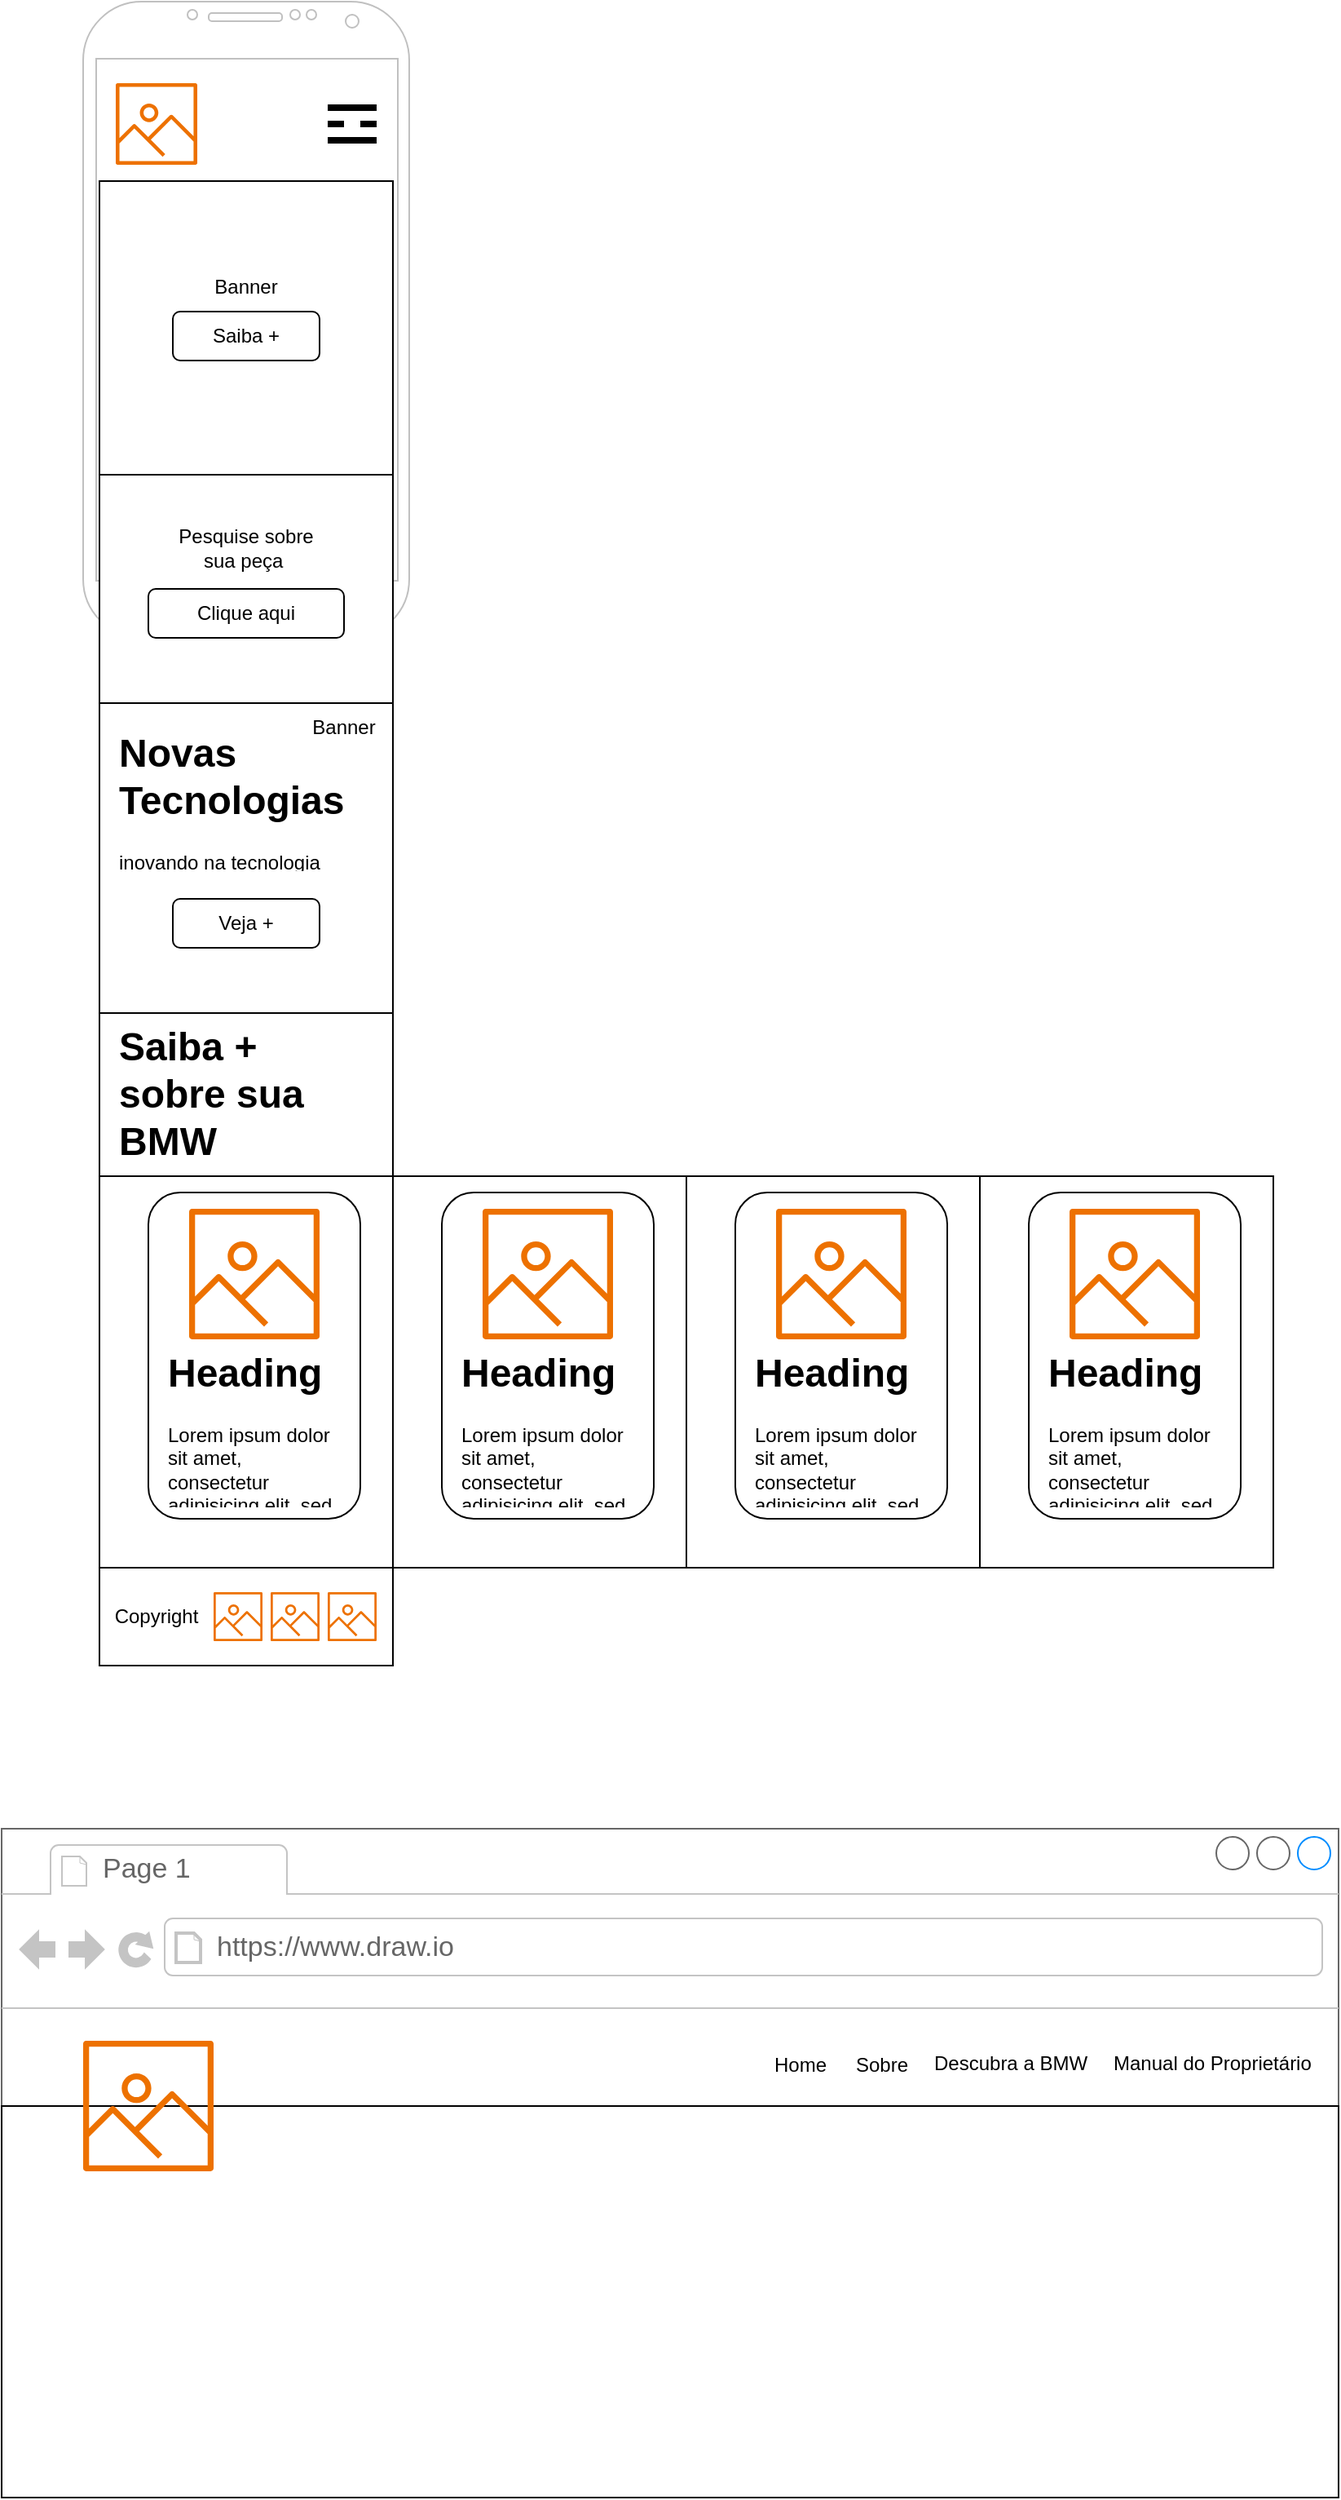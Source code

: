 <mxfile version="24.0.7" type="device">
  <diagram name="Página-1" id="pvVYhp7T_eQyFj-rhW5i">
    <mxGraphModel dx="1354" dy="638" grid="1" gridSize="10" guides="1" tooltips="1" connect="1" arrows="1" fold="1" page="1" pageScale="1" pageWidth="827" pageHeight="1169" math="0" shadow="0">
      <root>
        <mxCell id="0" />
        <mxCell id="1" parent="0" />
        <mxCell id="E532Ht6dsTOZhUJuyHeX-45" value="" style="rounded=0;whiteSpace=wrap;html=1;" parent="1" vertex="1">
          <mxGeometry x="60" y="450" width="180" height="190" as="geometry" />
        </mxCell>
        <mxCell id="E532Ht6dsTOZhUJuyHeX-62" value="" style="rounded=0;whiteSpace=wrap;html=1;" parent="1" vertex="1">
          <mxGeometry x="240" y="740" width="180" height="240" as="geometry" />
        </mxCell>
        <mxCell id="E532Ht6dsTOZhUJuyHeX-40" value="" style="whiteSpace=wrap;html=1;aspect=fixed;" parent="1" vertex="1">
          <mxGeometry x="60" y="130" width="180" height="180" as="geometry" />
        </mxCell>
        <mxCell id="E532Ht6dsTOZhUJuyHeX-1" value="" style="verticalLabelPosition=bottom;verticalAlign=top;html=1;shadow=0;dashed=0;strokeWidth=1;shape=mxgraph.android.phone2;strokeColor=#c0c0c0;" parent="1" vertex="1">
          <mxGeometry x="50" y="20" width="200" height="390" as="geometry" />
        </mxCell>
        <mxCell id="E532Ht6dsTOZhUJuyHeX-3" value="" style="sketch=0;outlineConnect=0;fontColor=#232F3E;gradientColor=none;fillColor=#ED7100;strokeColor=none;dashed=0;verticalLabelPosition=bottom;verticalAlign=top;align=center;html=1;fontSize=12;fontStyle=0;aspect=fixed;pointerEvents=1;shape=mxgraph.aws4.container_registry_image;" parent="1" vertex="1">
          <mxGeometry x="70" y="70" width="50" height="50" as="geometry" />
        </mxCell>
        <mxCell id="E532Ht6dsTOZhUJuyHeX-18" value="Saiba +" style="rounded=1;whiteSpace=wrap;html=1;" parent="1" vertex="1">
          <mxGeometry x="105" y="210" width="90" height="30" as="geometry" />
        </mxCell>
        <mxCell id="E532Ht6dsTOZhUJuyHeX-36" value="" style="line;strokeWidth=4;html=1;perimeter=backbonePerimeter;points=[];outlineConnect=0;" parent="1" vertex="1">
          <mxGeometry x="200" y="80" width="30" height="10" as="geometry" />
        </mxCell>
        <mxCell id="E532Ht6dsTOZhUJuyHeX-37" value="" style="line;strokeWidth=4;html=1;perimeter=backbonePerimeter;points=[];outlineConnect=0;" parent="1" vertex="1">
          <mxGeometry x="200" y="100" width="30" height="10" as="geometry" />
        </mxCell>
        <mxCell id="E532Ht6dsTOZhUJuyHeX-38" value="" style="line;strokeWidth=4;html=1;perimeter=backbonePerimeter;points=[];outlineConnect=0;" parent="1" vertex="1">
          <mxGeometry x="220" y="90" width="10" height="10" as="geometry" />
        </mxCell>
        <mxCell id="E532Ht6dsTOZhUJuyHeX-39" value="" style="line;strokeWidth=4;html=1;perimeter=backbonePerimeter;points=[];outlineConnect=0;" parent="1" vertex="1">
          <mxGeometry x="200" y="90" width="10" height="10" as="geometry" />
        </mxCell>
        <mxCell id="E532Ht6dsTOZhUJuyHeX-41" value="Banner" style="text;html=1;align=center;verticalAlign=middle;whiteSpace=wrap;rounded=0;" parent="1" vertex="1">
          <mxGeometry x="120" y="180" width="60" height="30" as="geometry" />
        </mxCell>
        <mxCell id="E532Ht6dsTOZhUJuyHeX-42" value="" style="rounded=0;whiteSpace=wrap;html=1;" parent="1" vertex="1">
          <mxGeometry x="60" y="310" width="180" height="140" as="geometry" />
        </mxCell>
        <mxCell id="E532Ht6dsTOZhUJuyHeX-7" value="&lt;h1 style=&quot;margin-top: 0px;&quot;&gt;Novas Tecnologias&lt;/h1&gt;&lt;p&gt;inovando na tecnologia&lt;/p&gt;" style="text;html=1;whiteSpace=wrap;overflow=hidden;rounded=0;" parent="1" vertex="1">
          <mxGeometry x="70" y="460" width="150" height="90" as="geometry" />
        </mxCell>
        <mxCell id="E532Ht6dsTOZhUJuyHeX-43" value="Banner" style="text;html=1;align=center;verticalAlign=middle;whiteSpace=wrap;rounded=0;" parent="1" vertex="1">
          <mxGeometry x="180" y="450" width="60" height="30" as="geometry" />
        </mxCell>
        <mxCell id="E532Ht6dsTOZhUJuyHeX-44" value="Veja +" style="rounded=1;whiteSpace=wrap;html=1;" parent="1" vertex="1">
          <mxGeometry x="105" y="570" width="90" height="30" as="geometry" />
        </mxCell>
        <mxCell id="E532Ht6dsTOZhUJuyHeX-48" value="Pesquise sobre sua peça&amp;nbsp;" style="text;html=1;align=center;verticalAlign=middle;whiteSpace=wrap;rounded=0;" parent="1" vertex="1">
          <mxGeometry x="105" y="330" width="90" height="50" as="geometry" />
        </mxCell>
        <mxCell id="E532Ht6dsTOZhUJuyHeX-49" value="Clique aqui" style="rounded=1;whiteSpace=wrap;html=1;" parent="1" vertex="1">
          <mxGeometry x="90" y="380" width="120" height="30" as="geometry" />
        </mxCell>
        <mxCell id="E532Ht6dsTOZhUJuyHeX-51" value="" style="rounded=0;whiteSpace=wrap;html=1;" parent="1" vertex="1">
          <mxGeometry x="60" y="640" width="180" height="100" as="geometry" />
        </mxCell>
        <mxCell id="E532Ht6dsTOZhUJuyHeX-52" value="&lt;h1 style=&quot;margin-top: 0px;&quot;&gt;&lt;span style=&quot;background-color: initial;&quot;&gt;Saiba + sobre sua BMW&lt;/span&gt;&lt;br&gt;&lt;/h1&gt;" style="text;html=1;whiteSpace=wrap;overflow=hidden;rounded=0;" parent="1" vertex="1">
          <mxGeometry x="70" y="640" width="150" height="90" as="geometry" />
        </mxCell>
        <mxCell id="E532Ht6dsTOZhUJuyHeX-53" style="edgeStyle=orthogonalEdgeStyle;rounded=0;orthogonalLoop=1;jettySize=auto;html=1;exitX=0.5;exitY=1;exitDx=0;exitDy=0;" parent="1" source="E532Ht6dsTOZhUJuyHeX-51" target="E532Ht6dsTOZhUJuyHeX-51" edge="1">
          <mxGeometry relative="1" as="geometry" />
        </mxCell>
        <mxCell id="E532Ht6dsTOZhUJuyHeX-54" style="edgeStyle=orthogonalEdgeStyle;rounded=0;orthogonalLoop=1;jettySize=auto;html=1;exitX=0.5;exitY=1;exitDx=0;exitDy=0;" parent="1" source="E532Ht6dsTOZhUJuyHeX-51" target="E532Ht6dsTOZhUJuyHeX-51" edge="1">
          <mxGeometry relative="1" as="geometry" />
        </mxCell>
        <mxCell id="E532Ht6dsTOZhUJuyHeX-55" value="" style="rounded=0;whiteSpace=wrap;html=1;" parent="1" vertex="1">
          <mxGeometry x="60" y="740" width="180" height="240" as="geometry" />
        </mxCell>
        <mxCell id="E532Ht6dsTOZhUJuyHeX-57" value="" style="rounded=1;whiteSpace=wrap;html=1;" parent="1" vertex="1">
          <mxGeometry x="90" y="750" width="130" height="200" as="geometry" />
        </mxCell>
        <mxCell id="E532Ht6dsTOZhUJuyHeX-56" value="" style="sketch=0;outlineConnect=0;fontColor=#232F3E;gradientColor=none;fillColor=#ED7100;strokeColor=none;dashed=0;verticalLabelPosition=bottom;verticalAlign=top;align=center;html=1;fontSize=12;fontStyle=0;aspect=fixed;pointerEvents=1;shape=mxgraph.aws4.container_registry_image;" parent="1" vertex="1">
          <mxGeometry x="115" y="760" width="80" height="80" as="geometry" />
        </mxCell>
        <mxCell id="E532Ht6dsTOZhUJuyHeX-58" value="&lt;h1 style=&quot;margin-top: 0px;&quot;&gt;Heading&lt;/h1&gt;&lt;p&gt;Lorem ipsum dolor sit amet, consectetur adipisicing elit, sed do eiusmod tempor incididunt ut labore et dolore magna aliqua.&lt;/p&gt;" style="text;html=1;whiteSpace=wrap;overflow=hidden;rounded=0;" parent="1" vertex="1">
          <mxGeometry x="100" y="840" width="110" height="100" as="geometry" />
        </mxCell>
        <mxCell id="E532Ht6dsTOZhUJuyHeX-59" value="" style="rounded=1;whiteSpace=wrap;html=1;" parent="1" vertex="1">
          <mxGeometry x="270" y="750" width="130" height="200" as="geometry" />
        </mxCell>
        <mxCell id="E532Ht6dsTOZhUJuyHeX-60" value="" style="sketch=0;outlineConnect=0;fontColor=#232F3E;gradientColor=none;fillColor=#ED7100;strokeColor=none;dashed=0;verticalLabelPosition=bottom;verticalAlign=top;align=center;html=1;fontSize=12;fontStyle=0;aspect=fixed;pointerEvents=1;shape=mxgraph.aws4.container_registry_image;" parent="1" vertex="1">
          <mxGeometry x="295" y="760" width="80" height="80" as="geometry" />
        </mxCell>
        <mxCell id="E532Ht6dsTOZhUJuyHeX-61" value="&lt;h1 style=&quot;margin-top: 0px;&quot;&gt;Heading&lt;/h1&gt;&lt;p&gt;Lorem ipsum dolor sit amet, consectetur adipisicing elit, sed do eiusmod tempor incididunt ut labore et dolore magna aliqua.&lt;/p&gt;" style="text;html=1;whiteSpace=wrap;overflow=hidden;rounded=0;" parent="1" vertex="1">
          <mxGeometry x="280" y="840" width="110" height="100" as="geometry" />
        </mxCell>
        <mxCell id="E532Ht6dsTOZhUJuyHeX-63" value="" style="rounded=0;whiteSpace=wrap;html=1;" parent="1" vertex="1">
          <mxGeometry x="420" y="740" width="180" height="240" as="geometry" />
        </mxCell>
        <mxCell id="E532Ht6dsTOZhUJuyHeX-64" value="" style="rounded=1;whiteSpace=wrap;html=1;" parent="1" vertex="1">
          <mxGeometry x="450" y="750" width="130" height="200" as="geometry" />
        </mxCell>
        <mxCell id="E532Ht6dsTOZhUJuyHeX-65" value="" style="sketch=0;outlineConnect=0;fontColor=#232F3E;gradientColor=none;fillColor=#ED7100;strokeColor=none;dashed=0;verticalLabelPosition=bottom;verticalAlign=top;align=center;html=1;fontSize=12;fontStyle=0;aspect=fixed;pointerEvents=1;shape=mxgraph.aws4.container_registry_image;" parent="1" vertex="1">
          <mxGeometry x="475" y="760" width="80" height="80" as="geometry" />
        </mxCell>
        <mxCell id="E532Ht6dsTOZhUJuyHeX-66" value="&lt;h1 style=&quot;margin-top: 0px;&quot;&gt;Heading&lt;/h1&gt;&lt;p&gt;Lorem ipsum dolor sit amet, consectetur adipisicing elit, sed do eiusmod tempor incididunt ut labore et dolore magna aliqua.&lt;/p&gt;" style="text;html=1;whiteSpace=wrap;overflow=hidden;rounded=0;" parent="1" vertex="1">
          <mxGeometry x="460" y="840" width="110" height="100" as="geometry" />
        </mxCell>
        <mxCell id="E532Ht6dsTOZhUJuyHeX-67" value="" style="rounded=0;whiteSpace=wrap;html=1;" parent="1" vertex="1">
          <mxGeometry x="600" y="740" width="180" height="240" as="geometry" />
        </mxCell>
        <mxCell id="E532Ht6dsTOZhUJuyHeX-68" value="" style="rounded=1;whiteSpace=wrap;html=1;" parent="1" vertex="1">
          <mxGeometry x="630" y="750" width="130" height="200" as="geometry" />
        </mxCell>
        <mxCell id="E532Ht6dsTOZhUJuyHeX-69" value="" style="sketch=0;outlineConnect=0;fontColor=#232F3E;gradientColor=none;fillColor=#ED7100;strokeColor=none;dashed=0;verticalLabelPosition=bottom;verticalAlign=top;align=center;html=1;fontSize=12;fontStyle=0;aspect=fixed;pointerEvents=1;shape=mxgraph.aws4.container_registry_image;" parent="1" vertex="1">
          <mxGeometry x="655" y="760" width="80" height="80" as="geometry" />
        </mxCell>
        <mxCell id="E532Ht6dsTOZhUJuyHeX-70" value="&lt;h1 style=&quot;margin-top: 0px;&quot;&gt;Heading&lt;/h1&gt;&lt;p&gt;Lorem ipsum dolor sit amet, consectetur adipisicing elit, sed do eiusmod tempor incididunt ut labore et dolore magna aliqua.&lt;/p&gt;" style="text;html=1;whiteSpace=wrap;overflow=hidden;rounded=0;" parent="1" vertex="1">
          <mxGeometry x="640" y="840" width="110" height="100" as="geometry" />
        </mxCell>
        <mxCell id="E532Ht6dsTOZhUJuyHeX-71" value="" style="strokeWidth=1;shadow=0;dashed=0;align=center;html=1;shape=mxgraph.mockup.containers.browserWindow;rSize=0;strokeColor=#666666;strokeColor2=#008cff;strokeColor3=#c4c4c4;mainText=,;recursiveResize=0;" parent="1" vertex="1">
          <mxGeometry y="1140" width="820" height="410" as="geometry" />
        </mxCell>
        <mxCell id="E532Ht6dsTOZhUJuyHeX-81" value="" style="rounded=0;whiteSpace=wrap;html=1;" parent="E532Ht6dsTOZhUJuyHeX-71" vertex="1">
          <mxGeometry y="170" width="820" height="240" as="geometry" />
        </mxCell>
        <mxCell id="E532Ht6dsTOZhUJuyHeX-72" value="Page 1" style="strokeWidth=1;shadow=0;dashed=0;align=center;html=1;shape=mxgraph.mockup.containers.anchor;fontSize=17;fontColor=#666666;align=left;whiteSpace=wrap;" parent="E532Ht6dsTOZhUJuyHeX-71" vertex="1">
          <mxGeometry x="60" y="12" width="110" height="26" as="geometry" />
        </mxCell>
        <mxCell id="E532Ht6dsTOZhUJuyHeX-73" value="https://www.draw.io" style="strokeWidth=1;shadow=0;dashed=0;align=center;html=1;shape=mxgraph.mockup.containers.anchor;rSize=0;fontSize=17;fontColor=#666666;align=left;" parent="E532Ht6dsTOZhUJuyHeX-71" vertex="1">
          <mxGeometry x="130" y="60" width="250" height="26" as="geometry" />
        </mxCell>
        <mxCell id="E532Ht6dsTOZhUJuyHeX-80" value="" style="sketch=0;outlineConnect=0;fontColor=#232F3E;gradientColor=none;fillColor=#ED7100;strokeColor=none;dashed=0;verticalLabelPosition=bottom;verticalAlign=top;align=center;html=1;fontSize=12;fontStyle=0;aspect=fixed;pointerEvents=1;shape=mxgraph.aws4.container_registry_image;" parent="E532Ht6dsTOZhUJuyHeX-71" vertex="1">
          <mxGeometry x="50" y="130" width="80" height="80" as="geometry" />
        </mxCell>
        <mxCell id="E532Ht6dsTOZhUJuyHeX-83" value="Home" style="text;html=1;align=center;verticalAlign=middle;whiteSpace=wrap;rounded=0;" parent="E532Ht6dsTOZhUJuyHeX-71" vertex="1">
          <mxGeometry x="460" y="130" width="60" height="30" as="geometry" />
        </mxCell>
        <mxCell id="E532Ht6dsTOZhUJuyHeX-84" value="Sob&lt;span style=&quot;text-wrap: nowrap; color: rgba(0, 0, 0, 0); font-family: monospace; font-size: 0px; text-align: start;&quot;&gt;%3CmxGraphModel%3E%3Croot%3E%3CmxCell%20id%3D%220%22%2F%3E%3CmxCell%20id%3D%221%22%20parent%3D%220%22%2F%3E%3CmxCell%20id%3D%222%22%20value%3D%22Home%22%20style%3D%22text%3Bhtml%3D1%3Balign%3Dcenter%3BverticalAlign%3Dmiddle%3BwhiteSpace%3Dwrap%3Brounded%3D0%3B%22%20vertex%3D%221%22%20parent%3D%221%22%3E%3CmxGeometry%20x%3D%22470%22%20y%3D%221270%22%20width%3D%2260%22%20height%3D%2230%22%20as%3D%22geometry%22%2F%3E%3C%2FmxCell%3E%3C%2Froot%3E%3C%2FmxGraphModel%3E&lt;/span&gt;re&lt;span style=&quot;text-wrap: nowrap; color: rgba(0, 0, 0, 0); font-family: monospace; font-size: 0px; text-align: start;&quot;&gt;%3CmxGraphModel%3E%3Croot%3E%3CmxCell%20id%3D%220%22%2F%3E%3CmxCell%20id%3D%221%22%20parent%3D%220%22%2F%3E%3CmxCell%20id%3D%222%22%20value%3D%22Home%22%20style%3D%22text%3Bhtml%3D1%3Balign%3Dcenter%3BverticalAlign%3Dmiddle%3BwhiteSpace%3Dwrap%3Brounded%3D0%3B%22%20vertex%3D%221%22%20parent%3D%221%22%3E%3CmxGeometry%20x%3D%22470%22%20y%3D%221270%22%20width%3D%2260%22%20height%3D%2230%22%20as%3D%22geometry%22%2F%3E%3C%2FmxCell%3E%3C%2Froot%3E%3C%2FmxGraphModel%3E&lt;/span&gt;" style="text;html=1;align=center;verticalAlign=middle;whiteSpace=wrap;rounded=0;" parent="E532Ht6dsTOZhUJuyHeX-71" vertex="1">
          <mxGeometry x="510" y="130" width="60" height="30" as="geometry" />
        </mxCell>
        <mxCell id="E532Ht6dsTOZhUJuyHeX-85" value="&lt;div style=&quot;text-align: center;&quot;&gt;&lt;span style=&quot;background-color: initial;&quot;&gt;Descubra a BMW&lt;/span&gt;&lt;/div&gt;" style="text;whiteSpace=wrap;html=1;" parent="E532Ht6dsTOZhUJuyHeX-71" vertex="1">
          <mxGeometry x="570" y="130" width="100" height="40" as="geometry" />
        </mxCell>
        <mxCell id="E532Ht6dsTOZhUJuyHeX-86" value="&lt;div style=&quot;text-align: center;&quot;&gt;&lt;span style=&quot;background-color: initial;&quot;&gt;Manual do Proprietário&lt;/span&gt;&lt;/div&gt;" style="text;whiteSpace=wrap;html=1;" parent="E532Ht6dsTOZhUJuyHeX-71" vertex="1">
          <mxGeometry x="680" y="130" width="130" height="40" as="geometry" />
        </mxCell>
        <mxCell id="E532Ht6dsTOZhUJuyHeX-74" value="" style="rounded=0;whiteSpace=wrap;html=1;" parent="1" vertex="1">
          <mxGeometry x="60" y="980" width="180" height="60" as="geometry" />
        </mxCell>
        <mxCell id="E532Ht6dsTOZhUJuyHeX-75" value="Copyright" style="text;html=1;align=center;verticalAlign=middle;whiteSpace=wrap;rounded=0;" parent="1" vertex="1">
          <mxGeometry x="65" y="995" width="60" height="30" as="geometry" />
        </mxCell>
        <mxCell id="E532Ht6dsTOZhUJuyHeX-76" value="" style="sketch=0;outlineConnect=0;fontColor=#232F3E;gradientColor=none;fillColor=#ED7100;strokeColor=none;dashed=0;verticalLabelPosition=bottom;verticalAlign=top;align=center;html=1;fontSize=12;fontStyle=0;aspect=fixed;pointerEvents=1;shape=mxgraph.aws4.container_registry_image;" parent="1" vertex="1">
          <mxGeometry x="200" y="995" width="30" height="30" as="geometry" />
        </mxCell>
        <mxCell id="E532Ht6dsTOZhUJuyHeX-78" value="" style="sketch=0;outlineConnect=0;fontColor=#232F3E;gradientColor=none;fillColor=#ED7100;strokeColor=none;dashed=0;verticalLabelPosition=bottom;verticalAlign=top;align=center;html=1;fontSize=12;fontStyle=0;aspect=fixed;pointerEvents=1;shape=mxgraph.aws4.container_registry_image;" parent="1" vertex="1">
          <mxGeometry x="165" y="995" width="30" height="30" as="geometry" />
        </mxCell>
        <mxCell id="E532Ht6dsTOZhUJuyHeX-79" value="" style="sketch=0;outlineConnect=0;fontColor=#232F3E;gradientColor=none;fillColor=#ED7100;strokeColor=none;dashed=0;verticalLabelPosition=bottom;verticalAlign=top;align=center;html=1;fontSize=12;fontStyle=0;aspect=fixed;pointerEvents=1;shape=mxgraph.aws4.container_registry_image;" parent="1" vertex="1">
          <mxGeometry x="130" y="995" width="30" height="30" as="geometry" />
        </mxCell>
      </root>
    </mxGraphModel>
  </diagram>
</mxfile>
